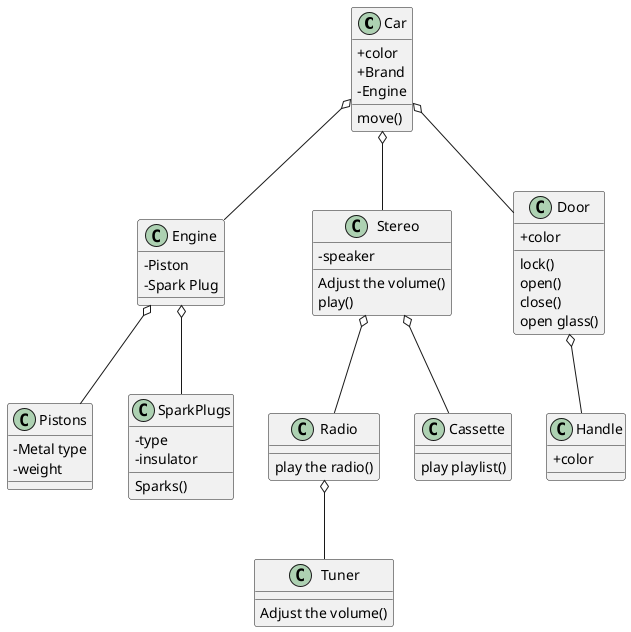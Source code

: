 @startuml

skinparam ClassAttributeIconSize 0
class Car{
    +color
    +Brand
    -Engine
    move()
}
class Engine{
    -Piston
    -Spark Plug
}
class Stereo{
    -speaker
    Adjust the volume()
    play()
}
class Pistons{
    -Metal type
    -weight
}
class SparkPlugs{
    -type
    -insulator
    Sparks()
}
class Radio{
    play the radio()
}
class Cassette{
    play playlist()
}

class Tuner{
    Adjust the volume()

}
class Door{
    +color
    lock()
    open()
    close()
    open glass()
}
class Handle{
    +color

}

Car o-- Engine
Car o-- Stereo
Car o-- Door
Engine o-- Pistons
Engine o-- SparkPlugs
Stereo o-- Radio
Stereo o-- Cassette
Radio o-- Tuner
Door o-- Handle
@enduml